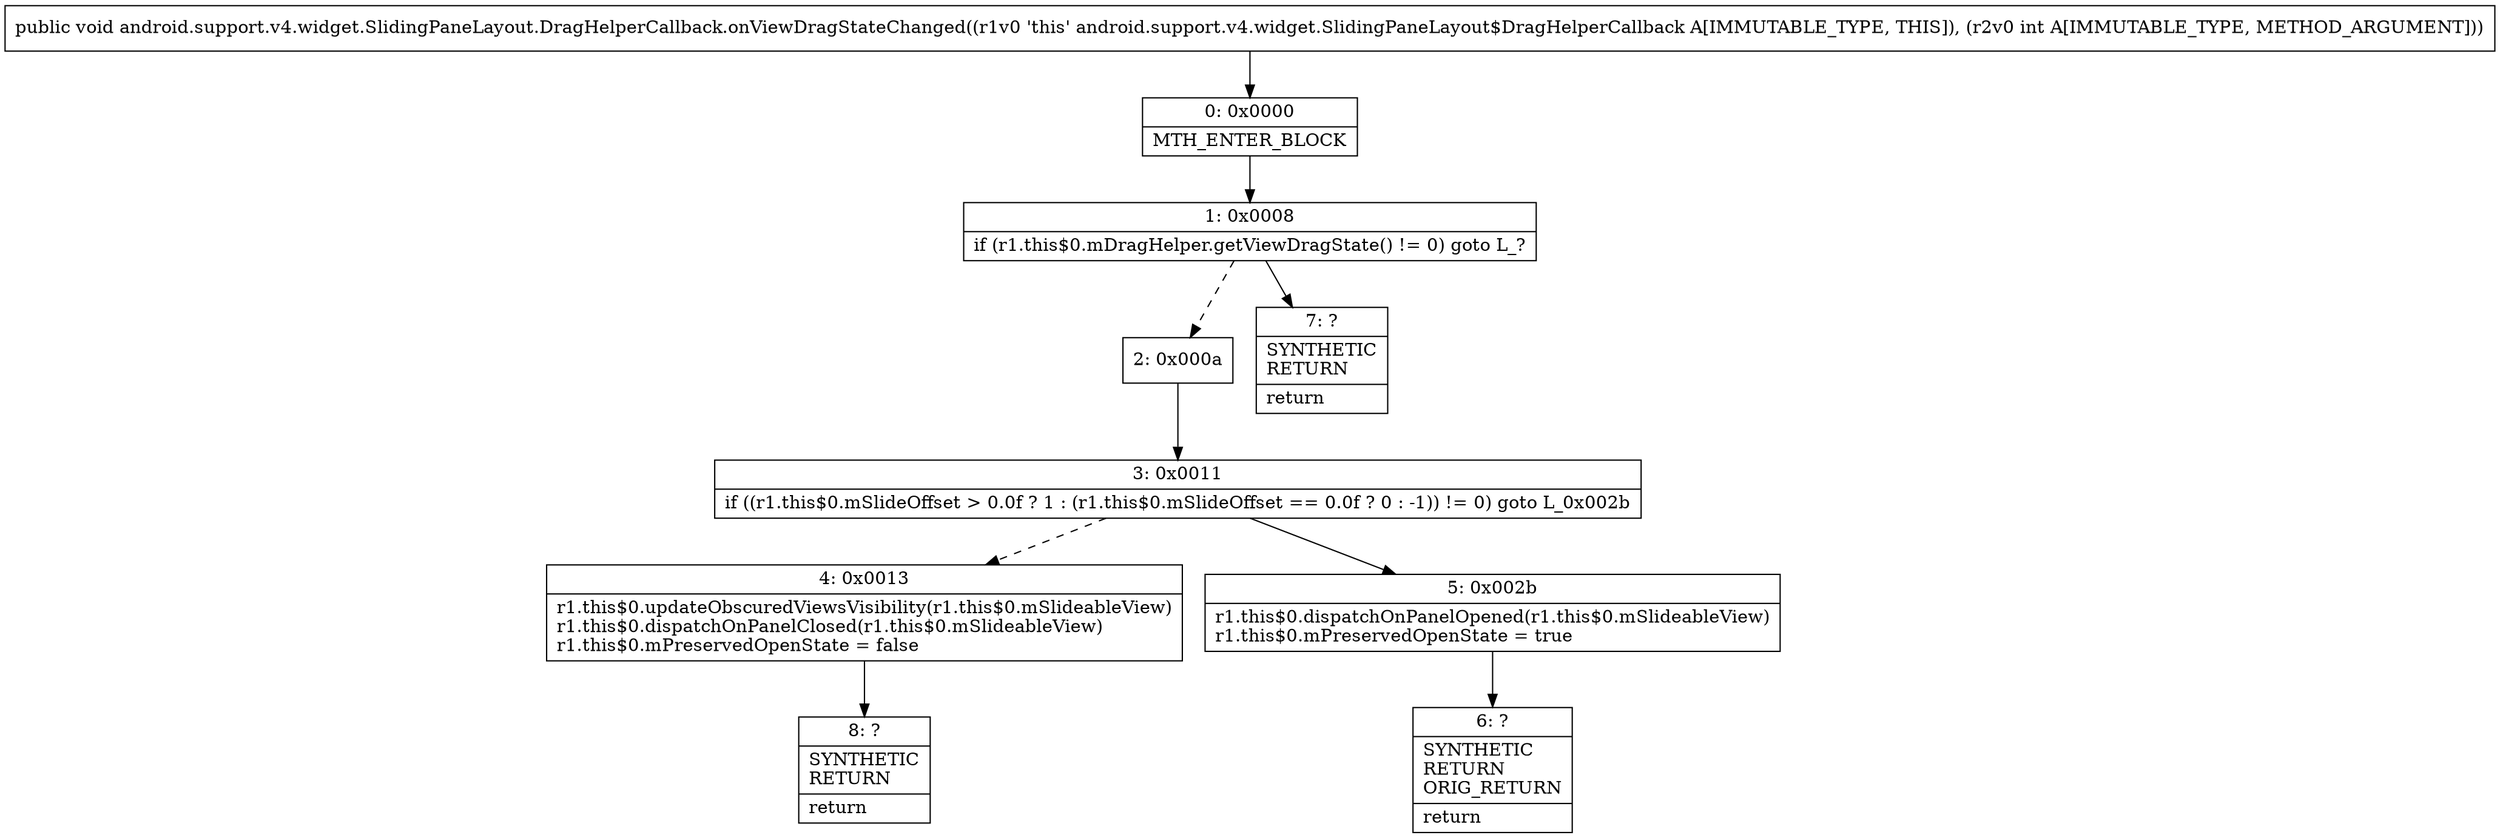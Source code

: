 digraph "CFG forandroid.support.v4.widget.SlidingPaneLayout.DragHelperCallback.onViewDragStateChanged(I)V" {
Node_0 [shape=record,label="{0\:\ 0x0000|MTH_ENTER_BLOCK\l}"];
Node_1 [shape=record,label="{1\:\ 0x0008|if (r1.this$0.mDragHelper.getViewDragState() != 0) goto L_?\l}"];
Node_2 [shape=record,label="{2\:\ 0x000a}"];
Node_3 [shape=record,label="{3\:\ 0x0011|if ((r1.this$0.mSlideOffset \> 0.0f ? 1 : (r1.this$0.mSlideOffset == 0.0f ? 0 : \-1)) != 0) goto L_0x002b\l}"];
Node_4 [shape=record,label="{4\:\ 0x0013|r1.this$0.updateObscuredViewsVisibility(r1.this$0.mSlideableView)\lr1.this$0.dispatchOnPanelClosed(r1.this$0.mSlideableView)\lr1.this$0.mPreservedOpenState = false\l}"];
Node_5 [shape=record,label="{5\:\ 0x002b|r1.this$0.dispatchOnPanelOpened(r1.this$0.mSlideableView)\lr1.this$0.mPreservedOpenState = true\l}"];
Node_6 [shape=record,label="{6\:\ ?|SYNTHETIC\lRETURN\lORIG_RETURN\l|return\l}"];
Node_7 [shape=record,label="{7\:\ ?|SYNTHETIC\lRETURN\l|return\l}"];
Node_8 [shape=record,label="{8\:\ ?|SYNTHETIC\lRETURN\l|return\l}"];
MethodNode[shape=record,label="{public void android.support.v4.widget.SlidingPaneLayout.DragHelperCallback.onViewDragStateChanged((r1v0 'this' android.support.v4.widget.SlidingPaneLayout$DragHelperCallback A[IMMUTABLE_TYPE, THIS]), (r2v0 int A[IMMUTABLE_TYPE, METHOD_ARGUMENT])) }"];
MethodNode -> Node_0;
Node_0 -> Node_1;
Node_1 -> Node_2[style=dashed];
Node_1 -> Node_7;
Node_2 -> Node_3;
Node_3 -> Node_4[style=dashed];
Node_3 -> Node_5;
Node_4 -> Node_8;
Node_5 -> Node_6;
}

